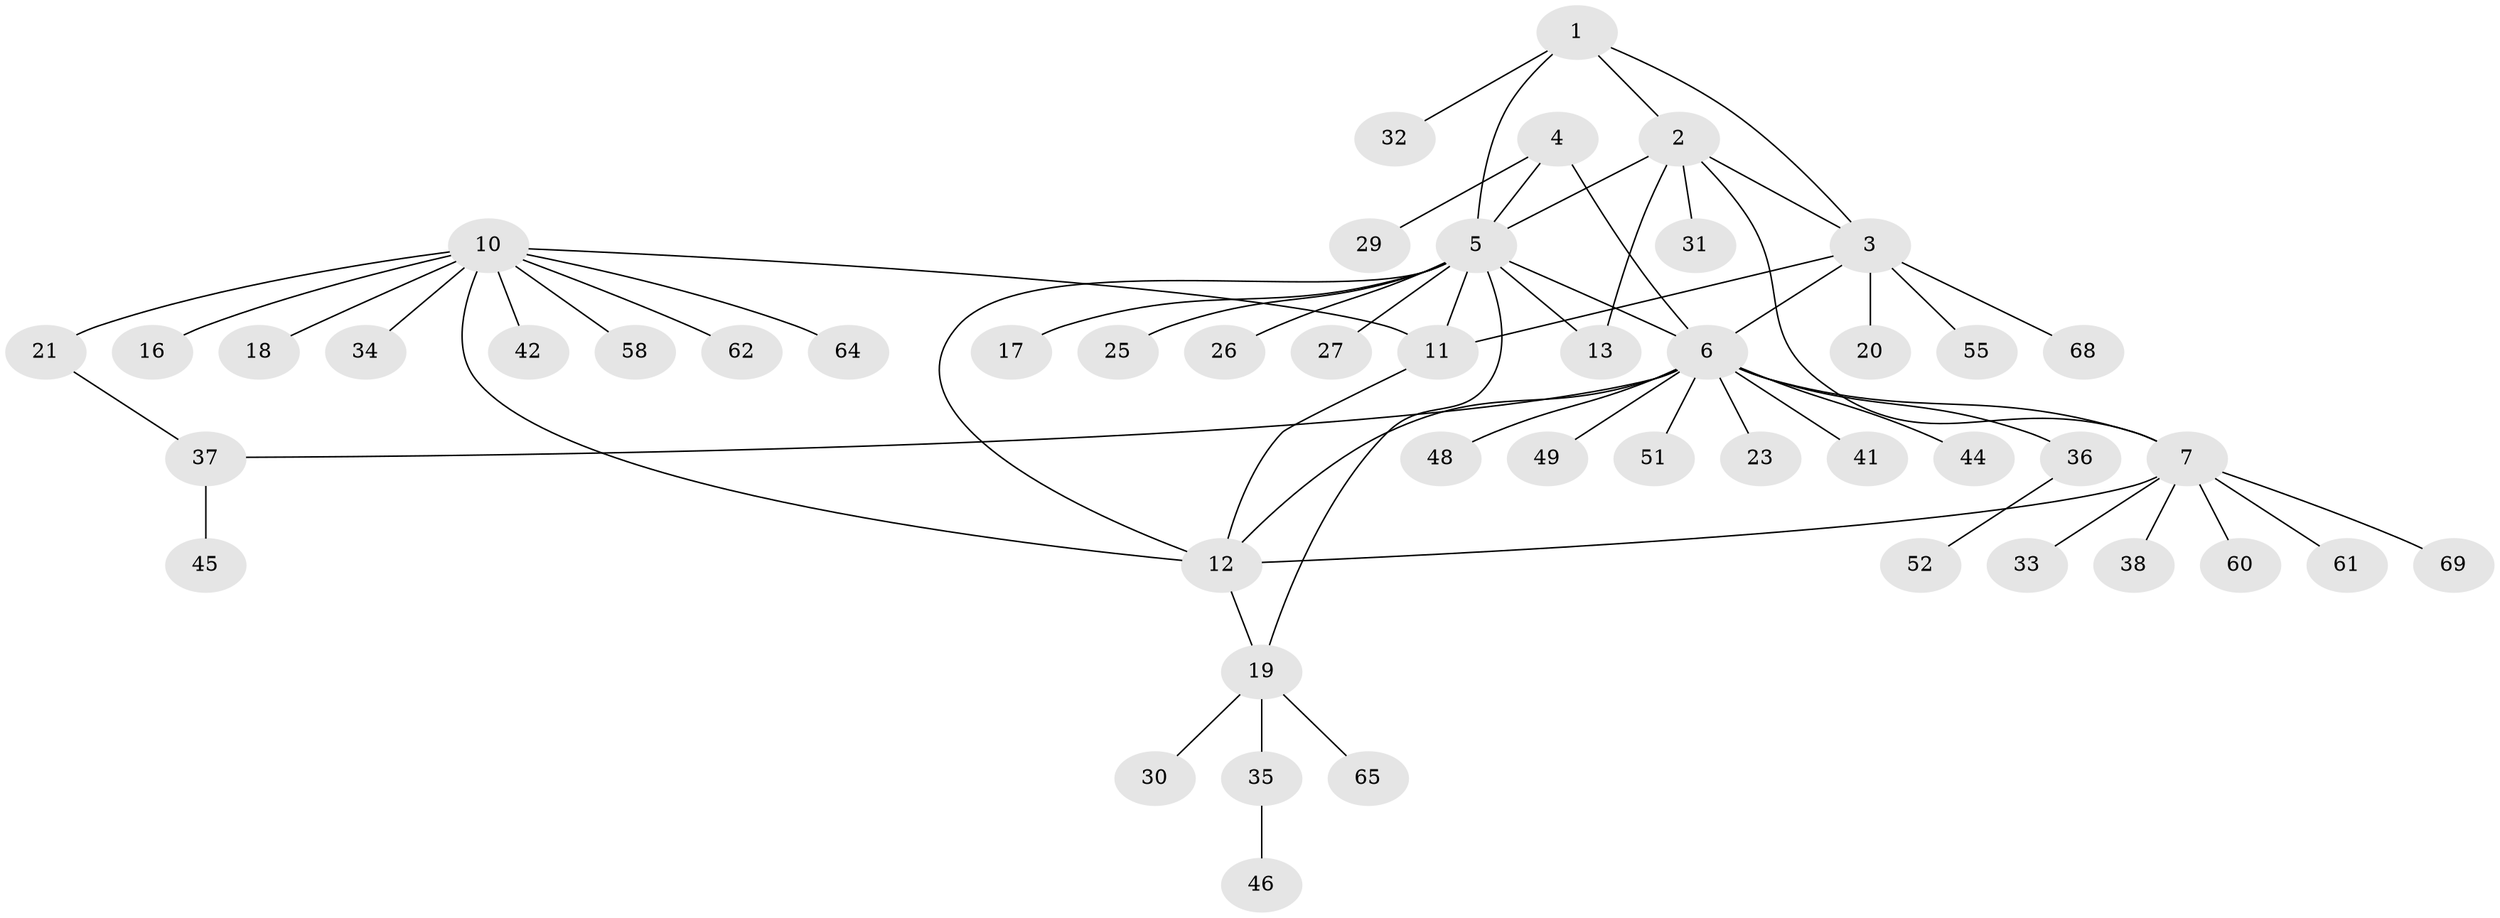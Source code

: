 // original degree distribution, {5: 0.028985507246376812, 3: 0.08695652173913043, 6: 0.028985507246376812, 4: 0.057971014492753624, 9: 0.014492753623188406, 7: 0.043478260869565216, 11: 0.014492753623188406, 2: 0.14492753623188406, 8: 0.014492753623188406, 1: 0.5652173913043478}
// Generated by graph-tools (version 1.1) at 2025/11/02/27/25 16:11:29]
// undirected, 49 vertices, 61 edges
graph export_dot {
graph [start="1"]
  node [color=gray90,style=filled];
  1 [super="+50"];
  2 [super="+15"];
  3 [super="+40"];
  4 [super="+54"];
  5 [super="+14"];
  6 [super="+8"];
  7 [super="+9"];
  10 [super="+63"];
  11 [super="+28"];
  12 [super="+22"];
  13;
  16;
  17;
  18;
  19 [super="+24"];
  20;
  21 [super="+57"];
  23;
  25;
  26;
  27;
  29 [super="+43"];
  30;
  31 [super="+59"];
  32;
  33 [super="+39"];
  34;
  35 [super="+67"];
  36;
  37 [super="+56"];
  38;
  41 [super="+53"];
  42;
  44 [super="+47"];
  45;
  46;
  48;
  49;
  51;
  52 [super="+66"];
  55;
  58;
  60;
  61;
  62;
  64;
  65;
  68;
  69;
  1 -- 2;
  1 -- 3;
  1 -- 5;
  1 -- 32;
  2 -- 3;
  2 -- 5;
  2 -- 7;
  2 -- 13;
  2 -- 31;
  3 -- 11;
  3 -- 20;
  3 -- 6;
  3 -- 68;
  3 -- 55;
  4 -- 5;
  4 -- 6;
  4 -- 29;
  5 -- 6;
  5 -- 25;
  5 -- 11;
  5 -- 12;
  5 -- 13;
  5 -- 17;
  5 -- 19;
  5 -- 26;
  5 -- 27;
  6 -- 12;
  6 -- 23;
  6 -- 41;
  6 -- 44;
  6 -- 48;
  6 -- 49;
  6 -- 51;
  6 -- 36;
  6 -- 7 [weight=2];
  6 -- 37;
  7 -- 12;
  7 -- 38;
  7 -- 60;
  7 -- 61;
  7 -- 69;
  7 -- 33;
  10 -- 11;
  10 -- 12;
  10 -- 16;
  10 -- 18;
  10 -- 21;
  10 -- 34;
  10 -- 42;
  10 -- 58;
  10 -- 62;
  10 -- 64;
  11 -- 12;
  12 -- 19;
  19 -- 30;
  19 -- 35;
  19 -- 65;
  21 -- 37;
  35 -- 46;
  36 -- 52;
  37 -- 45;
}
